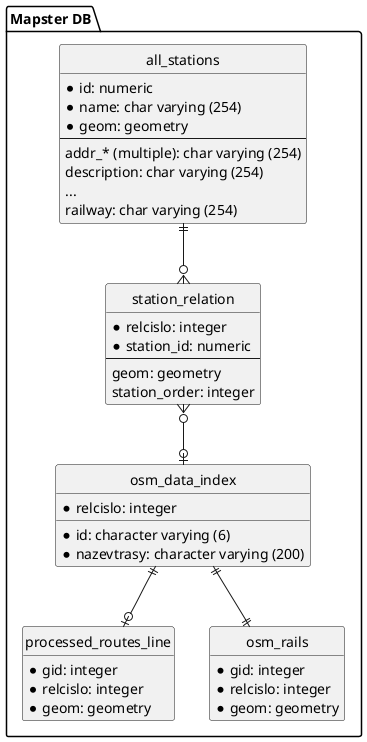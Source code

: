 @startuml

hide circle
hide empty members

package "Mapster DB" {
    entity all_stations {
       * id: numeric
       * name: char varying (254)
       * geom: geometry
       --
       addr_* (multiple): char varying (254)
       description: char varying (254)
       ...
       railway: char varying (254)
    }

    entity station_relation {
       * relcislo: integer
       * station_id: numeric
       --
       geom: geometry
       station_order: integer
    }

    entity osm_data_index {
       * relcislo: integer
       * id: character varying (6)
       * nazevtrasy: character varying (200)
    }

    entity processed_routes_line {
       * gid: integer
       * relcislo: integer
       * geom: geometry
    }

    entity osm_rails {
       * gid: integer
       * relcislo: integer
       * geom: geometry
    }

    all_stations ||--o{ station_relation
    station_relation }o--o| osm_data_index
    osm_data_index ||--|| osm_rails
    osm_data_index ||--o| processed_routes_line
}

' ' zero or one
' A |o--o| B

' ' exactly one
' C ||--|| D

' ' zero or many
' E }o--o{ F

' ' one or many
' G }|--|{ H

@enduml